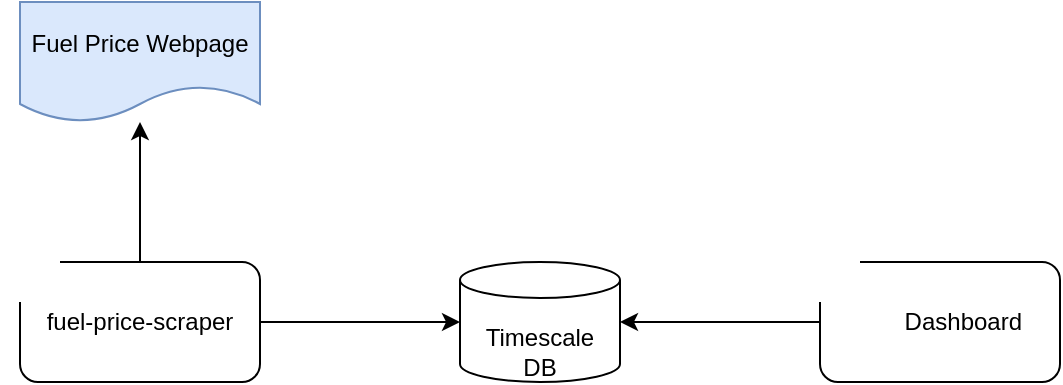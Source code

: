 <mxfile version="15.4.0" type="device"><diagram id="4C5XYfQEF9y11Md-NLqO" name="Page-1"><mxGraphModel dx="791" dy="583" grid="1" gridSize="10" guides="1" tooltips="1" connect="1" arrows="1" fold="1" page="1" pageScale="1" pageWidth="850" pageHeight="1100" math="0" shadow="0"><root><mxCell id="0"/><mxCell id="1" parent="0"/><mxCell id="H7oSokIccBKeBssQT-2Y-1" value="&lt;br&gt;Timescale&lt;br&gt;DB" style="shape=cylinder3;whiteSpace=wrap;html=1;boundedLbl=1;backgroundOutline=1;size=9;" vertex="1" parent="1"><mxGeometry x="340" y="210" width="80" height="60" as="geometry"/></mxCell><mxCell id="H7oSokIccBKeBssQT-2Y-4" style="edgeStyle=orthogonalEdgeStyle;rounded=0;orthogonalLoop=1;jettySize=auto;html=1;exitX=1;exitY=0.5;exitDx=0;exitDy=0;entryX=0;entryY=0.5;entryDx=0;entryDy=0;entryPerimeter=0;" edge="1" parent="1" source="H7oSokIccBKeBssQT-2Y-3" target="H7oSokIccBKeBssQT-2Y-1"><mxGeometry relative="1" as="geometry"/></mxCell><mxCell id="H7oSokIccBKeBssQT-2Y-8" style="edgeStyle=orthogonalEdgeStyle;rounded=0;orthogonalLoop=1;jettySize=auto;html=1;exitX=0.5;exitY=0;exitDx=0;exitDy=0;" edge="1" parent="1" source="H7oSokIccBKeBssQT-2Y-3" target="H7oSokIccBKeBssQT-2Y-7"><mxGeometry relative="1" as="geometry"/></mxCell><mxCell id="H7oSokIccBKeBssQT-2Y-3" value="fuel-price-scraper" style="rounded=1;whiteSpace=wrap;html=1;" vertex="1" parent="1"><mxGeometry x="120" y="210" width="120" height="60" as="geometry"/></mxCell><mxCell id="H7oSokIccBKeBssQT-2Y-6" style="edgeStyle=orthogonalEdgeStyle;rounded=0;orthogonalLoop=1;jettySize=auto;html=1;exitX=0;exitY=0.5;exitDx=0;exitDy=0;entryX=1;entryY=0.5;entryDx=0;entryDy=0;entryPerimeter=0;" edge="1" parent="1" source="H7oSokIccBKeBssQT-2Y-5" target="H7oSokIccBKeBssQT-2Y-1"><mxGeometry relative="1" as="geometry"/></mxCell><mxCell id="H7oSokIccBKeBssQT-2Y-5" value="&amp;nbsp; &amp;nbsp; &amp;nbsp; &amp;nbsp;Dashboard" style="rounded=1;whiteSpace=wrap;html=1;" vertex="1" parent="1"><mxGeometry x="520" y="210" width="120" height="60" as="geometry"/></mxCell><mxCell id="H7oSokIccBKeBssQT-2Y-7" value="Fuel Price Webpage" style="shape=document;whiteSpace=wrap;html=1;boundedLbl=1;fillColor=#dae8fc;strokeColor=#6c8ebf;" vertex="1" parent="1"><mxGeometry x="120" y="80" width="120" height="60" as="geometry"/></mxCell><mxCell id="H7oSokIccBKeBssQT-2Y-9" value="" style="shape=image;verticalLabelPosition=bottom;labelBackgroundColor=#ffffff;verticalAlign=top;aspect=fixed;imageAspect=0;image=https://docs.checkmk.com/latest/images/grafana_logo.png;imageBackground=default;" vertex="1" parent="1"><mxGeometry x="510" y="200" width="30" height="30" as="geometry"/></mxCell><mxCell id="H7oSokIccBKeBssQT-2Y-10" value="" style="shape=image;verticalLabelPosition=bottom;labelBackgroundColor=#ffffff;verticalAlign=top;aspect=fixed;imageAspect=0;image=https://www.timescale.com/images/icon.png;" vertex="1" parent="1"><mxGeometry x="330" y="200" width="35.75" height="35" as="geometry"/></mxCell><mxCell id="H7oSokIccBKeBssQT-2Y-11" value="" style="shape=image;verticalLabelPosition=bottom;labelBackgroundColor=#ffffff;verticalAlign=top;aspect=fixed;imageAspect=0;image=https://design.jboss.org/quarkus/logo/final/PNG/quarkus_icon_rgb_1024px_default.png;imageBackground=default;" vertex="1" parent="1"><mxGeometry x="110" y="200" width="30" height="30" as="geometry"/></mxCell></root></mxGraphModel></diagram></mxfile>